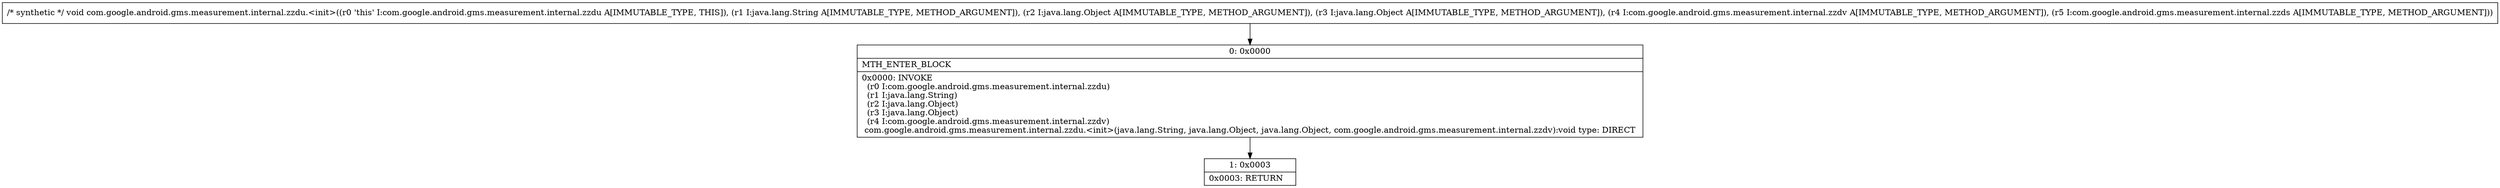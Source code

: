 digraph "CFG forcom.google.android.gms.measurement.internal.zzdu.\<init\>(Ljava\/lang\/String;Ljava\/lang\/Object;Ljava\/lang\/Object;Lcom\/google\/android\/gms\/measurement\/internal\/zzdv;Lcom\/google\/android\/gms\/measurement\/internal\/zzds;)V" {
Node_0 [shape=record,label="{0\:\ 0x0000|MTH_ENTER_BLOCK\l|0x0000: INVOKE  \l  (r0 I:com.google.android.gms.measurement.internal.zzdu)\l  (r1 I:java.lang.String)\l  (r2 I:java.lang.Object)\l  (r3 I:java.lang.Object)\l  (r4 I:com.google.android.gms.measurement.internal.zzdv)\l com.google.android.gms.measurement.internal.zzdu.\<init\>(java.lang.String, java.lang.Object, java.lang.Object, com.google.android.gms.measurement.internal.zzdv):void type: DIRECT \l}"];
Node_1 [shape=record,label="{1\:\ 0x0003|0x0003: RETURN   \l}"];
MethodNode[shape=record,label="{\/* synthetic *\/ void com.google.android.gms.measurement.internal.zzdu.\<init\>((r0 'this' I:com.google.android.gms.measurement.internal.zzdu A[IMMUTABLE_TYPE, THIS]), (r1 I:java.lang.String A[IMMUTABLE_TYPE, METHOD_ARGUMENT]), (r2 I:java.lang.Object A[IMMUTABLE_TYPE, METHOD_ARGUMENT]), (r3 I:java.lang.Object A[IMMUTABLE_TYPE, METHOD_ARGUMENT]), (r4 I:com.google.android.gms.measurement.internal.zzdv A[IMMUTABLE_TYPE, METHOD_ARGUMENT]), (r5 I:com.google.android.gms.measurement.internal.zzds A[IMMUTABLE_TYPE, METHOD_ARGUMENT])) }"];
MethodNode -> Node_0;
Node_0 -> Node_1;
}

